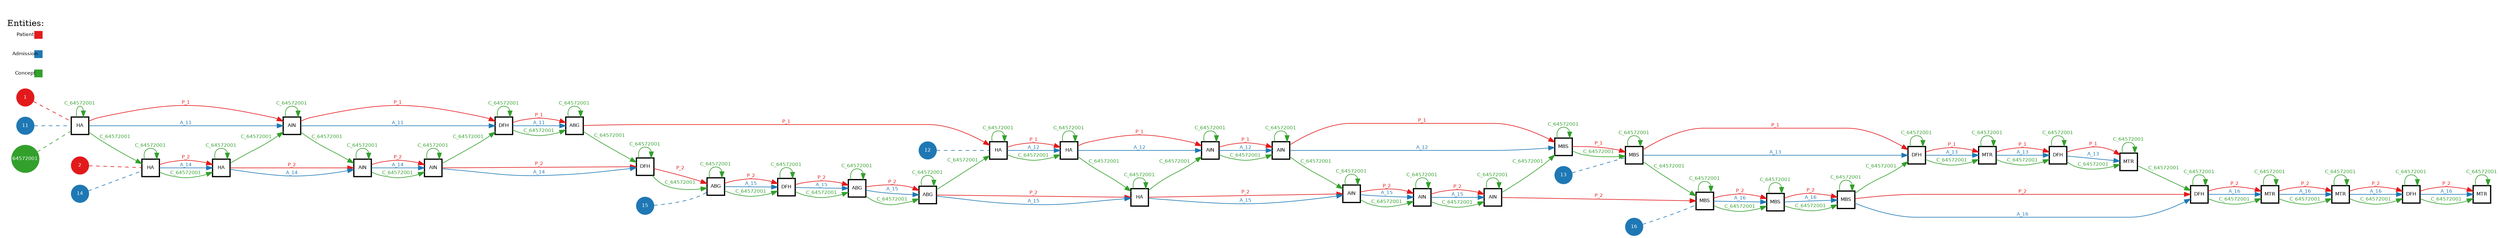 // Query Result
digraph {
	graph [margin=0 rankdir=LR]
	node [fixedsize=false fontname=Helvetica fontsize=8 height=0.4 margin=0 shape=square width=0.4]
	2850 [label=MBS color="#000000" fillcolor="#ffffff" penwidth=2 style=filled]
	2851 [label=DFH color="#000000" fillcolor="#ffffff" penwidth=2 style=filled]
	2850 -> 2851 [label=P_1 color="#e31a1c" fontcolor="#e31a1c" fontname=Helvetica fontsize=8 penwidth=1]
	2834 [label=HA color="#000000" fillcolor="#ffffff" penwidth=2 style=filled]
	2846 [label=HA color="#000000" fillcolor="#ffffff" penwidth=2 style=filled]
	2834 -> 2846 [label=P_1 color="#e31a1c" fontcolor="#e31a1c" fontname=Helvetica fontsize=8 penwidth=1]
	2831 [label=AIN color="#000000" fillcolor="#ffffff" penwidth=2 style=filled]
	2832 [label=DFH color="#000000" fillcolor="#ffffff" penwidth=2 style=filled]
	2831 -> 2832 [label=P_1 color="#e31a1c" fontcolor="#e31a1c" fontname=Helvetica fontsize=8 penwidth=1]
	2847 [label=AIN color="#000000" fillcolor="#ffffff" penwidth=2 style=filled]
	2848 [label=AIN color="#000000" fillcolor="#ffffff" penwidth=2 style=filled]
	2847 -> 2848 [label=P_1 color="#e31a1c" fontcolor="#e31a1c" fontname=Helvetica fontsize=8 penwidth=1]
	2830 [label=HA color="#000000" fillcolor="#ffffff" penwidth=2 style=filled]
	2831 [label=AIN color="#000000" fillcolor="#ffffff" penwidth=2 style=filled]
	2830 -> 2831 [label=P_1 color="#e31a1c" fontcolor="#e31a1c" fontname=Helvetica fontsize=8 penwidth=1]
	2848 [label=AIN color="#000000" fillcolor="#ffffff" penwidth=2 style=filled]
	2849 [label=MBS color="#000000" fillcolor="#ffffff" penwidth=2 style=filled]
	2848 -> 2849 [label=P_1 color="#e31a1c" fontcolor="#e31a1c" fontname=Helvetica fontsize=8 penwidth=1]
	2832 [label=DFH color="#000000" fillcolor="#ffffff" penwidth=2 style=filled]
	2833 [label=ABG color="#000000" fillcolor="#ffffff" penwidth=2 style=filled]
	2832 -> 2833 [label=P_1 color="#e31a1c" fontcolor="#e31a1c" fontname=Helvetica fontsize=8 penwidth=1]
	2851 [label=DFH color="#000000" fillcolor="#ffffff" penwidth=2 style=filled]
	2852 [label=MTR color="#000000" fillcolor="#ffffff" penwidth=2 style=filled]
	2851 -> 2852 [label=P_1 color="#e31a1c" fontcolor="#e31a1c" fontname=Helvetica fontsize=8 penwidth=1]
	2846 [label=HA color="#000000" fillcolor="#ffffff" penwidth=2 style=filled]
	2847 [label=AIN color="#000000" fillcolor="#ffffff" penwidth=2 style=filled]
	2846 -> 2847 [label=P_1 color="#e31a1c" fontcolor="#e31a1c" fontname=Helvetica fontsize=8 penwidth=1]
	2833 [label=ABG color="#000000" fillcolor="#ffffff" penwidth=2 style=filled]
	2834 [label=HA color="#000000" fillcolor="#ffffff" penwidth=2 style=filled]
	2833 -> 2834 [label=P_1 color="#e31a1c" fontcolor="#e31a1c" fontname=Helvetica fontsize=8 penwidth=1]
	2849 [label=MBS color="#000000" fillcolor="#ffffff" penwidth=2 style=filled]
	2850 [label=MBS color="#000000" fillcolor="#ffffff" penwidth=2 style=filled]
	2849 -> 2850 [label=P_1 color="#e31a1c" fontcolor="#e31a1c" fontname=Helvetica fontsize=8 penwidth=1]
	2853 [label=DFH color="#000000" fillcolor="#ffffff" penwidth=2 style=filled]
	2854 [label=MTR color="#000000" fillcolor="#ffffff" penwidth=2 style=filled]
	2853 -> 2854 [label=P_1 color="#e31a1c" fontcolor="#e31a1c" fontname=Helvetica fontsize=8 penwidth=1]
	2852 [label=MTR color="#000000" fillcolor="#ffffff" penwidth=2 style=filled]
	2853 [label=DFH color="#000000" fillcolor="#ffffff" penwidth=2 style=filled]
	2852 -> 2853 [label=P_1 color="#e31a1c" fontcolor="#e31a1c" fontname=Helvetica fontsize=8 penwidth=1]
	node [fixedsize=false fontname=Helvetica fontsize=8 height=0.4 margin=0 shape=square width=0.4]
	2850 [label=MBS color="#000000" fillcolor="#ffffff" penwidth=2 style=filled]
	2834 [label=HA color="#000000" fillcolor="#ffffff" penwidth=2 style=filled]
	2831 [label=AIN color="#000000" fillcolor="#ffffff" penwidth=2 style=filled]
	2847 [label=AIN color="#000000" fillcolor="#ffffff" penwidth=2 style=filled]
	2830 [label=HA color="#000000" fillcolor="#ffffff" penwidth=2 style=filled]
	2848 [label=AIN color="#000000" fillcolor="#ffffff" penwidth=2 style=filled]
	2832 [label=DFH color="#000000" fillcolor="#ffffff" penwidth=2 style=filled]
	2851 [label=DFH color="#000000" fillcolor="#ffffff" penwidth=2 style=filled]
	2854 [label=MTR color="#000000" fillcolor="#ffffff" penwidth=2 style=filled]
	2846 [label=HA color="#000000" fillcolor="#ffffff" penwidth=2 style=filled]
	2833 [label=ABG color="#000000" fillcolor="#ffffff" penwidth=2 style=filled]
	2849 [label=MBS color="#000000" fillcolor="#ffffff" penwidth=2 style=filled]
	2853 [label=DFH color="#000000" fillcolor="#ffffff" penwidth=2 style=filled]
	2852 [label=MTR color="#000000" fillcolor="#ffffff" penwidth=2 style=filled]
	node [fixedsize=false fontname=Helvetica fontsize=8 height=0.4 margin=0 shape=square width=0.4]
	2861 [label=DFH color="#000000" fillcolor="#ffffff" penwidth=2 style=filled]
	2862 [label=ABG color="#000000" fillcolor="#ffffff" penwidth=2 style=filled]
	2861 -> 2862 [label=P_2 color="#e31a1c" fontcolor="#e31a1c" fontname=Helvetica fontsize=8 penwidth=1]
	2873 [label=MTR color="#000000" fillcolor="#ffffff" penwidth=2 style=filled]
	2874 [label=DFH color="#000000" fillcolor="#ffffff" penwidth=2 style=filled]
	2873 -> 2874 [label=P_2 color="#e31a1c" fontcolor="#e31a1c" fontname=Helvetica fontsize=8 penwidth=1]
	2867 [label=AIN color="#000000" fillcolor="#ffffff" penwidth=2 style=filled]
	2868 [label=MBS color="#000000" fillcolor="#ffffff" penwidth=2 style=filled]
	2867 -> 2868 [label=P_2 color="#e31a1c" fontcolor="#e31a1c" fontname=Helvetica fontsize=8 penwidth=1]
	2862 [label=ABG color="#000000" fillcolor="#ffffff" penwidth=2 style=filled]
	2863 [label=ABG color="#000000" fillcolor="#ffffff" penwidth=2 style=filled]
	2862 -> 2863 [label=P_2 color="#e31a1c" fontcolor="#e31a1c" fontname=Helvetica fontsize=8 penwidth=1]
	2858 [label=AIN color="#000000" fillcolor="#ffffff" penwidth=2 style=filled]
	2859 [label=DFH color="#000000" fillcolor="#ffffff" penwidth=2 style=filled]
	2858 -> 2859 [label=P_2 color="#e31a1c" fontcolor="#e31a1c" fontname=Helvetica fontsize=8 penwidth=1]
	2860 [label=ABG color="#000000" fillcolor="#ffffff" penwidth=2 style=filled]
	2861 [label=DFH color="#000000" fillcolor="#ffffff" penwidth=2 style=filled]
	2860 -> 2861 [label=P_2 color="#e31a1c" fontcolor="#e31a1c" fontname=Helvetica fontsize=8 penwidth=1]
	2859 [label=DFH color="#000000" fillcolor="#ffffff" penwidth=2 style=filled]
	2860 [label=ABG color="#000000" fillcolor="#ffffff" penwidth=2 style=filled]
	2859 -> 2860 [label=P_2 color="#e31a1c" fontcolor="#e31a1c" fontname=Helvetica fontsize=8 penwidth=1]
	2857 [label=AIN color="#000000" fillcolor="#ffffff" penwidth=2 style=filled]
	2858 [label=AIN color="#000000" fillcolor="#ffffff" penwidth=2 style=filled]
	2857 -> 2858 [label=P_2 color="#e31a1c" fontcolor="#e31a1c" fontname=Helvetica fontsize=8 penwidth=1]
	2866 [label=AIN color="#000000" fillcolor="#ffffff" penwidth=2 style=filled]
	2867 [label=AIN color="#000000" fillcolor="#ffffff" penwidth=2 style=filled]
	2866 -> 2867 [label=P_2 color="#e31a1c" fontcolor="#e31a1c" fontname=Helvetica fontsize=8 penwidth=1]
	2872 [label=MTR color="#000000" fillcolor="#ffffff" penwidth=2 style=filled]
	2873 [label=MTR color="#000000" fillcolor="#ffffff" penwidth=2 style=filled]
	2872 -> 2873 [label=P_2 color="#e31a1c" fontcolor="#e31a1c" fontname=Helvetica fontsize=8 penwidth=1]
	2868 [label=MBS color="#000000" fillcolor="#ffffff" penwidth=2 style=filled]
	2869 [label=MBS color="#000000" fillcolor="#ffffff" penwidth=2 style=filled]
	2868 -> 2869 [label=P_2 color="#e31a1c" fontcolor="#e31a1c" fontname=Helvetica fontsize=8 penwidth=1]
	2863 [label=ABG color="#000000" fillcolor="#ffffff" penwidth=2 style=filled]
	2864 [label=HA color="#000000" fillcolor="#ffffff" penwidth=2 style=filled]
	2863 -> 2864 [label=P_2 color="#e31a1c" fontcolor="#e31a1c" fontname=Helvetica fontsize=8 penwidth=1]
	2874 [label=DFH color="#000000" fillcolor="#ffffff" penwidth=2 style=filled]
	2875 [label=MTR color="#000000" fillcolor="#ffffff" penwidth=2 style=filled]
	2874 -> 2875 [label=P_2 color="#e31a1c" fontcolor="#e31a1c" fontname=Helvetica fontsize=8 penwidth=1]
	2864 [label=HA color="#000000" fillcolor="#ffffff" penwidth=2 style=filled]
	2865 [label=AIN color="#000000" fillcolor="#ffffff" penwidth=2 style=filled]
	2864 -> 2865 [label=P_2 color="#e31a1c" fontcolor="#e31a1c" fontname=Helvetica fontsize=8 penwidth=1]
	2855 [label=HA color="#000000" fillcolor="#ffffff" penwidth=2 style=filled]
	2856 [label=HA color="#000000" fillcolor="#ffffff" penwidth=2 style=filled]
	2855 -> 2856 [label=P_2 color="#e31a1c" fontcolor="#e31a1c" fontname=Helvetica fontsize=8 penwidth=1]
	2869 [label=MBS color="#000000" fillcolor="#ffffff" penwidth=2 style=filled]
	2870 [label=MBS color="#000000" fillcolor="#ffffff" penwidth=2 style=filled]
	2869 -> 2870 [label=P_2 color="#e31a1c" fontcolor="#e31a1c" fontname=Helvetica fontsize=8 penwidth=1]
	2856 [label=HA color="#000000" fillcolor="#ffffff" penwidth=2 style=filled]
	2857 [label=AIN color="#000000" fillcolor="#ffffff" penwidth=2 style=filled]
	2856 -> 2857 [label=P_2 color="#e31a1c" fontcolor="#e31a1c" fontname=Helvetica fontsize=8 penwidth=1]
	2870 [label=MBS color="#000000" fillcolor="#ffffff" penwidth=2 style=filled]
	2871 [label=DFH color="#000000" fillcolor="#ffffff" penwidth=2 style=filled]
	2870 -> 2871 [label=P_2 color="#e31a1c" fontcolor="#e31a1c" fontname=Helvetica fontsize=8 penwidth=1]
	2871 [label=DFH color="#000000" fillcolor="#ffffff" penwidth=2 style=filled]
	2872 [label=MTR color="#000000" fillcolor="#ffffff" penwidth=2 style=filled]
	2871 -> 2872 [label=P_2 color="#e31a1c" fontcolor="#e31a1c" fontname=Helvetica fontsize=8 penwidth=1]
	2865 [label=AIN color="#000000" fillcolor="#ffffff" penwidth=2 style=filled]
	2866 [label=AIN color="#000000" fillcolor="#ffffff" penwidth=2 style=filled]
	2865 -> 2866 [label=P_2 color="#e31a1c" fontcolor="#e31a1c" fontname=Helvetica fontsize=8 penwidth=1]
	node [fixedsize=false fontname=Helvetica fontsize=8 height=0.4 margin=0 shape=square width=0.4]
	2861 [label=DFH color="#000000" fillcolor="#ffffff" penwidth=2 style=filled]
	2873 [label=MTR color="#000000" fillcolor="#ffffff" penwidth=2 style=filled]
	2867 [label=AIN color="#000000" fillcolor="#ffffff" penwidth=2 style=filled]
	2862 [label=ABG color="#000000" fillcolor="#ffffff" penwidth=2 style=filled]
	2858 [label=AIN color="#000000" fillcolor="#ffffff" penwidth=2 style=filled]
	2860 [label=ABG color="#000000" fillcolor="#ffffff" penwidth=2 style=filled]
	2859 [label=DFH color="#000000" fillcolor="#ffffff" penwidth=2 style=filled]
	2857 [label=AIN color="#000000" fillcolor="#ffffff" penwidth=2 style=filled]
	2866 [label=AIN color="#000000" fillcolor="#ffffff" penwidth=2 style=filled]
	2872 [label=MTR color="#000000" fillcolor="#ffffff" penwidth=2 style=filled]
	2868 [label=MBS color="#000000" fillcolor="#ffffff" penwidth=2 style=filled]
	2863 [label=ABG color="#000000" fillcolor="#ffffff" penwidth=2 style=filled]
	2874 [label=DFH color="#000000" fillcolor="#ffffff" penwidth=2 style=filled]
	2864 [label=HA color="#000000" fillcolor="#ffffff" penwidth=2 style=filled]
	2855 [label=HA color="#000000" fillcolor="#ffffff" penwidth=2 style=filled]
	2869 [label=MBS color="#000000" fillcolor="#ffffff" penwidth=2 style=filled]
	2856 [label=HA color="#000000" fillcolor="#ffffff" penwidth=2 style=filled]
	2870 [label=MBS color="#000000" fillcolor="#ffffff" penwidth=2 style=filled]
	2875 [label=MTR color="#000000" fillcolor="#ffffff" penwidth=2 style=filled]
	2871 [label=DFH color="#000000" fillcolor="#ffffff" penwidth=2 style=filled]
	2865 [label=AIN color="#000000" fillcolor="#ffffff" penwidth=2 style=filled]
	node [fixedsize=false fontname=Helvetica fontsize=8 height=0.4 margin=0 shape=square width=0.4]
	2832 [label=DFH color="#000000" fillcolor="#ffffff" penwidth=2 style=filled]
	2833 [label=ABG color="#000000" fillcolor="#ffffff" penwidth=2 style=filled]
	2832 -> 2833 [label=A_11 color="#1f78b4" fontcolor="#1f78b4" fontname=Helvetica fontsize=8 penwidth=1]
	2830 [label=HA color="#000000" fillcolor="#ffffff" penwidth=2 style=filled]
	2831 [label=AIN color="#000000" fillcolor="#ffffff" penwidth=2 style=filled]
	2830 -> 2831 [label=A_11 color="#1f78b4" fontcolor="#1f78b4" fontname=Helvetica fontsize=8 penwidth=1]
	2831 [label=AIN color="#000000" fillcolor="#ffffff" penwidth=2 style=filled]
	2832 [label=DFH color="#000000" fillcolor="#ffffff" penwidth=2 style=filled]
	2831 -> 2832 [label=A_11 color="#1f78b4" fontcolor="#1f78b4" fontname=Helvetica fontsize=8 penwidth=1]
	node [fixedsize=false fontname=Helvetica fontsize=8 height=0.4 margin=0 shape=square width=0.4]
	2832 [label=DFH color="#000000" fillcolor="#ffffff" penwidth=2 style=filled]
	2830 [label=HA color="#000000" fillcolor="#ffffff" penwidth=2 style=filled]
	2833 [label=ABG color="#000000" fillcolor="#ffffff" penwidth=2 style=filled]
	2831 [label=AIN color="#000000" fillcolor="#ffffff" penwidth=2 style=filled]
	node [fixedsize=false fontname=Helvetica fontsize=8 height=0.4 margin=0 shape=square width=0.4]
	2847 [label=AIN color="#000000" fillcolor="#ffffff" penwidth=2 style=filled]
	2848 [label=AIN color="#000000" fillcolor="#ffffff" penwidth=2 style=filled]
	2847 -> 2848 [label=A_12 color="#1f78b4" fontcolor="#1f78b4" fontname=Helvetica fontsize=8 penwidth=1]
	2834 [label=HA color="#000000" fillcolor="#ffffff" penwidth=2 style=filled]
	2846 [label=HA color="#000000" fillcolor="#ffffff" penwidth=2 style=filled]
	2834 -> 2846 [label=A_12 color="#1f78b4" fontcolor="#1f78b4" fontname=Helvetica fontsize=8 penwidth=1]
	2846 [label=HA color="#000000" fillcolor="#ffffff" penwidth=2 style=filled]
	2847 [label=AIN color="#000000" fillcolor="#ffffff" penwidth=2 style=filled]
	2846 -> 2847 [label=A_12 color="#1f78b4" fontcolor="#1f78b4" fontname=Helvetica fontsize=8 penwidth=1]
	2848 [label=AIN color="#000000" fillcolor="#ffffff" penwidth=2 style=filled]
	2849 [label=MBS color="#000000" fillcolor="#ffffff" penwidth=2 style=filled]
	2848 -> 2849 [label=A_12 color="#1f78b4" fontcolor="#1f78b4" fontname=Helvetica fontsize=8 penwidth=1]
	node [fixedsize=false fontname=Helvetica fontsize=8 height=0.4 margin=0 shape=square width=0.4]
	2847 [label=AIN color="#000000" fillcolor="#ffffff" penwidth=2 style=filled]
	2849 [label=MBS color="#000000" fillcolor="#ffffff" penwidth=2 style=filled]
	2834 [label=HA color="#000000" fillcolor="#ffffff" penwidth=2 style=filled]
	2846 [label=HA color="#000000" fillcolor="#ffffff" penwidth=2 style=filled]
	2848 [label=AIN color="#000000" fillcolor="#ffffff" penwidth=2 style=filled]
	node [fixedsize=false fontname=Helvetica fontsize=8 height=0.4 margin=0 shape=square width=0.4]
	2853 [label=DFH color="#000000" fillcolor="#ffffff" penwidth=2 style=filled]
	2854 [label=MTR color="#000000" fillcolor="#ffffff" penwidth=2 style=filled]
	2853 -> 2854 [label=A_13 color="#1f78b4" fontcolor="#1f78b4" fontname=Helvetica fontsize=8 penwidth=1]
	2850 [label=MBS color="#000000" fillcolor="#ffffff" penwidth=2 style=filled]
	2851 [label=DFH color="#000000" fillcolor="#ffffff" penwidth=2 style=filled]
	2850 -> 2851 [label=A_13 color="#1f78b4" fontcolor="#1f78b4" fontname=Helvetica fontsize=8 penwidth=1]
	2851 [label=DFH color="#000000" fillcolor="#ffffff" penwidth=2 style=filled]
	2852 [label=MTR color="#000000" fillcolor="#ffffff" penwidth=2 style=filled]
	2851 -> 2852 [label=A_13 color="#1f78b4" fontcolor="#1f78b4" fontname=Helvetica fontsize=8 penwidth=1]
	2852 [label=MTR color="#000000" fillcolor="#ffffff" penwidth=2 style=filled]
	2853 [label=DFH color="#000000" fillcolor="#ffffff" penwidth=2 style=filled]
	2852 -> 2853 [label=A_13 color="#1f78b4" fontcolor="#1f78b4" fontname=Helvetica fontsize=8 penwidth=1]
	node [fixedsize=false fontname=Helvetica fontsize=8 height=0.4 margin=0 shape=square width=0.4]
	2853 [label=DFH color="#000000" fillcolor="#ffffff" penwidth=2 style=filled]
	2850 [label=MBS color="#000000" fillcolor="#ffffff" penwidth=2 style=filled]
	2854 [label=MTR color="#000000" fillcolor="#ffffff" penwidth=2 style=filled]
	2851 [label=DFH color="#000000" fillcolor="#ffffff" penwidth=2 style=filled]
	2852 [label=MTR color="#000000" fillcolor="#ffffff" penwidth=2 style=filled]
	node [fixedsize=false fontname=Helvetica fontsize=8 height=0.4 margin=0 shape=square width=0.4]
	2855 [label=HA color="#000000" fillcolor="#ffffff" penwidth=2 style=filled]
	2856 [label=HA color="#000000" fillcolor="#ffffff" penwidth=2 style=filled]
	2855 -> 2856 [label=A_14 color="#1f78b4" fontcolor="#1f78b4" fontname=Helvetica fontsize=8 penwidth=1]
	2858 [label=AIN color="#000000" fillcolor="#ffffff" penwidth=2 style=filled]
	2859 [label=DFH color="#000000" fillcolor="#ffffff" penwidth=2 style=filled]
	2858 -> 2859 [label=A_14 color="#1f78b4" fontcolor="#1f78b4" fontname=Helvetica fontsize=8 penwidth=1]
	2856 [label=HA color="#000000" fillcolor="#ffffff" penwidth=2 style=filled]
	2857 [label=AIN color="#000000" fillcolor="#ffffff" penwidth=2 style=filled]
	2856 -> 2857 [label=A_14 color="#1f78b4" fontcolor="#1f78b4" fontname=Helvetica fontsize=8 penwidth=1]
	2857 [label=AIN color="#000000" fillcolor="#ffffff" penwidth=2 style=filled]
	2858 [label=AIN color="#000000" fillcolor="#ffffff" penwidth=2 style=filled]
	2857 -> 2858 [label=A_14 color="#1f78b4" fontcolor="#1f78b4" fontname=Helvetica fontsize=8 penwidth=1]
	node [fixedsize=false fontname=Helvetica fontsize=8 height=0.4 margin=0 shape=square width=0.4]
	2855 [label=HA color="#000000" fillcolor="#ffffff" penwidth=2 style=filled]
	2859 [label=DFH color="#000000" fillcolor="#ffffff" penwidth=2 style=filled]
	2858 [label=AIN color="#000000" fillcolor="#ffffff" penwidth=2 style=filled]
	2856 [label=HA color="#000000" fillcolor="#ffffff" penwidth=2 style=filled]
	2857 [label=AIN color="#000000" fillcolor="#ffffff" penwidth=2 style=filled]
	node [fixedsize=false fontname=Helvetica fontsize=8 height=0.4 margin=0 shape=square width=0.4]
	2860 [label=ABG color="#000000" fillcolor="#ffffff" penwidth=2 style=filled]
	2861 [label=DFH color="#000000" fillcolor="#ffffff" penwidth=2 style=filled]
	2860 -> 2861 [label=A_15 color="#1f78b4" fontcolor="#1f78b4" fontname=Helvetica fontsize=8 penwidth=1]
	2861 [label=DFH color="#000000" fillcolor="#ffffff" penwidth=2 style=filled]
	2862 [label=ABG color="#000000" fillcolor="#ffffff" penwidth=2 style=filled]
	2861 -> 2862 [label=A_15 color="#1f78b4" fontcolor="#1f78b4" fontname=Helvetica fontsize=8 penwidth=1]
	2862 [label=ABG color="#000000" fillcolor="#ffffff" penwidth=2 style=filled]
	2863 [label=ABG color="#000000" fillcolor="#ffffff" penwidth=2 style=filled]
	2862 -> 2863 [label=A_15 color="#1f78b4" fontcolor="#1f78b4" fontname=Helvetica fontsize=8 penwidth=1]
	2864 [label=HA color="#000000" fillcolor="#ffffff" penwidth=2 style=filled]
	2865 [label=AIN color="#000000" fillcolor="#ffffff" penwidth=2 style=filled]
	2864 -> 2865 [label=A_15 color="#1f78b4" fontcolor="#1f78b4" fontname=Helvetica fontsize=8 penwidth=1]
	2865 [label=AIN color="#000000" fillcolor="#ffffff" penwidth=2 style=filled]
	2866 [label=AIN color="#000000" fillcolor="#ffffff" penwidth=2 style=filled]
	2865 -> 2866 [label=A_15 color="#1f78b4" fontcolor="#1f78b4" fontname=Helvetica fontsize=8 penwidth=1]
	2863 [label=ABG color="#000000" fillcolor="#ffffff" penwidth=2 style=filled]
	2864 [label=HA color="#000000" fillcolor="#ffffff" penwidth=2 style=filled]
	2863 -> 2864 [label=A_15 color="#1f78b4" fontcolor="#1f78b4" fontname=Helvetica fontsize=8 penwidth=1]
	2866 [label=AIN color="#000000" fillcolor="#ffffff" penwidth=2 style=filled]
	2867 [label=AIN color="#000000" fillcolor="#ffffff" penwidth=2 style=filled]
	2866 -> 2867 [label=A_15 color="#1f78b4" fontcolor="#1f78b4" fontname=Helvetica fontsize=8 penwidth=1]
	node [fixedsize=false fontname=Helvetica fontsize=8 height=0.4 margin=0 shape=square width=0.4]
	2860 [label=ABG color="#000000" fillcolor="#ffffff" penwidth=2 style=filled]
	2867 [label=AIN color="#000000" fillcolor="#ffffff" penwidth=2 style=filled]
	2861 [label=DFH color="#000000" fillcolor="#ffffff" penwidth=2 style=filled]
	2862 [label=ABG color="#000000" fillcolor="#ffffff" penwidth=2 style=filled]
	2864 [label=HA color="#000000" fillcolor="#ffffff" penwidth=2 style=filled]
	2865 [label=AIN color="#000000" fillcolor="#ffffff" penwidth=2 style=filled]
	2863 [label=ABG color="#000000" fillcolor="#ffffff" penwidth=2 style=filled]
	2866 [label=AIN color="#000000" fillcolor="#ffffff" penwidth=2 style=filled]
	node [fixedsize=false fontname=Helvetica fontsize=8 height=0.4 margin=0 shape=square width=0.4]
	2869 [label=MBS color="#000000" fillcolor="#ffffff" penwidth=2 style=filled]
	2870 [label=MBS color="#000000" fillcolor="#ffffff" penwidth=2 style=filled]
	2869 -> 2870 [label=A_16 color="#1f78b4" fontcolor="#1f78b4" fontname=Helvetica fontsize=8 penwidth=1]
	2874 [label=DFH color="#000000" fillcolor="#ffffff" penwidth=2 style=filled]
	2875 [label=MTR color="#000000" fillcolor="#ffffff" penwidth=2 style=filled]
	2874 -> 2875 [label=A_16 color="#1f78b4" fontcolor="#1f78b4" fontname=Helvetica fontsize=8 penwidth=1]
	2868 [label=MBS color="#000000" fillcolor="#ffffff" penwidth=2 style=filled]
	2869 [label=MBS color="#000000" fillcolor="#ffffff" penwidth=2 style=filled]
	2868 -> 2869 [label=A_16 color="#1f78b4" fontcolor="#1f78b4" fontname=Helvetica fontsize=8 penwidth=1]
	2873 [label=MTR color="#000000" fillcolor="#ffffff" penwidth=2 style=filled]
	2874 [label=DFH color="#000000" fillcolor="#ffffff" penwidth=2 style=filled]
	2873 -> 2874 [label=A_16 color="#1f78b4" fontcolor="#1f78b4" fontname=Helvetica fontsize=8 penwidth=1]
	2871 [label=DFH color="#000000" fillcolor="#ffffff" penwidth=2 style=filled]
	2872 [label=MTR color="#000000" fillcolor="#ffffff" penwidth=2 style=filled]
	2871 -> 2872 [label=A_16 color="#1f78b4" fontcolor="#1f78b4" fontname=Helvetica fontsize=8 penwidth=1]
	2872 [label=MTR color="#000000" fillcolor="#ffffff" penwidth=2 style=filled]
	2873 [label=MTR color="#000000" fillcolor="#ffffff" penwidth=2 style=filled]
	2872 -> 2873 [label=A_16 color="#1f78b4" fontcolor="#1f78b4" fontname=Helvetica fontsize=8 penwidth=1]
	2870 [label=MBS color="#000000" fillcolor="#ffffff" penwidth=2 style=filled]
	2871 [label=DFH color="#000000" fillcolor="#ffffff" penwidth=2 style=filled]
	2870 -> 2871 [label=A_16 color="#1f78b4" fontcolor="#1f78b4" fontname=Helvetica fontsize=8 penwidth=1]
	node [fixedsize=false fontname=Helvetica fontsize=8 height=0.4 margin=0 shape=square width=0.4]
	2869 [label=MBS color="#000000" fillcolor="#ffffff" penwidth=2 style=filled]
	2875 [label=MTR color="#000000" fillcolor="#ffffff" penwidth=2 style=filled]
	2874 [label=DFH color="#000000" fillcolor="#ffffff" penwidth=2 style=filled]
	2868 [label=MBS color="#000000" fillcolor="#ffffff" penwidth=2 style=filled]
	2873 [label=MTR color="#000000" fillcolor="#ffffff" penwidth=2 style=filled]
	2871 [label=DFH color="#000000" fillcolor="#ffffff" penwidth=2 style=filled]
	2872 [label=MTR color="#000000" fillcolor="#ffffff" penwidth=2 style=filled]
	2870 [label=MBS color="#000000" fillcolor="#ffffff" penwidth=2 style=filled]
	node [fixedsize=false fontname=Helvetica fontsize=8 height=0.4 margin=0 shape=square width=0.4]
	2855 [label=HA color="#000000" fillcolor="#ffffff" penwidth=2 style=filled]
	2856 [label=HA color="#000000" fillcolor="#ffffff" penwidth=2 style=filled]
	2855 -> 2856 [label=C_64572001 color="#33a02c" fontcolor="#33a02c" fontname=Helvetica fontsize=8 penwidth=1]
	2855 [label=HA color="#000000" fillcolor="#ffffff" penwidth=2 style=filled]
	2855 [label=HA color="#000000" fillcolor="#ffffff" penwidth=2 style=filled]
	2855 -> 2855 [label=C_64572001 color="#33a02c" fontcolor="#33a02c" fontname=Helvetica fontsize=8 penwidth=1]
	2854 [label=MTR color="#000000" fillcolor="#ffffff" penwidth=2 style=filled]
	2854 [label=MTR color="#000000" fillcolor="#ffffff" penwidth=2 style=filled]
	2854 -> 2854 [label=C_64572001 color="#33a02c" fontcolor="#33a02c" fontname=Helvetica fontsize=8 penwidth=1]
	2854 [label=MTR color="#000000" fillcolor="#ffffff" penwidth=2 style=filled]
	2871 [label=DFH color="#000000" fillcolor="#ffffff" penwidth=2 style=filled]
	2854 -> 2871 [label=C_64572001 color="#33a02c" fontcolor="#33a02c" fontname=Helvetica fontsize=8 penwidth=1]
	2872 [label=MTR color="#000000" fillcolor="#ffffff" penwidth=2 style=filled]
	2873 [label=MTR color="#000000" fillcolor="#ffffff" penwidth=2 style=filled]
	2872 -> 2873 [label=C_64572001 color="#33a02c" fontcolor="#33a02c" fontname=Helvetica fontsize=8 penwidth=1]
	2872 [label=MTR color="#000000" fillcolor="#ffffff" penwidth=2 style=filled]
	2872 [label=MTR color="#000000" fillcolor="#ffffff" penwidth=2 style=filled]
	2872 -> 2872 [label=C_64572001 color="#33a02c" fontcolor="#33a02c" fontname=Helvetica fontsize=8 penwidth=1]
	2875 [label=MTR color="#000000" fillcolor="#ffffff" penwidth=2 style=filled]
	2875 [label=MTR color="#000000" fillcolor="#ffffff" penwidth=2 style=filled]
	2875 -> 2875 [label=C_64572001 color="#33a02c" fontcolor="#33a02c" fontname=Helvetica fontsize=8 penwidth=1]
	2873 [label=MTR color="#000000" fillcolor="#ffffff" penwidth=2 style=filled]
	2873 [label=MTR color="#000000" fillcolor="#ffffff" penwidth=2 style=filled]
	2873 -> 2873 [label=C_64572001 color="#33a02c" fontcolor="#33a02c" fontname=Helvetica fontsize=8 penwidth=1]
	2873 [label=MTR color="#000000" fillcolor="#ffffff" penwidth=2 style=filled]
	2874 [label=DFH color="#000000" fillcolor="#ffffff" penwidth=2 style=filled]
	2873 -> 2874 [label=C_64572001 color="#33a02c" fontcolor="#33a02c" fontname=Helvetica fontsize=8 penwidth=1]
	2852 [label=MTR color="#000000" fillcolor="#ffffff" penwidth=2 style=filled]
	2852 [label=MTR color="#000000" fillcolor="#ffffff" penwidth=2 style=filled]
	2852 -> 2852 [label=C_64572001 color="#33a02c" fontcolor="#33a02c" fontname=Helvetica fontsize=8 penwidth=1]
	2852 [label=MTR color="#000000" fillcolor="#ffffff" penwidth=2 style=filled]
	2853 [label=DFH color="#000000" fillcolor="#ffffff" penwidth=2 style=filled]
	2852 -> 2853 [label=C_64572001 color="#33a02c" fontcolor="#33a02c" fontname=Helvetica fontsize=8 penwidth=1]
	2874 [label=DFH color="#000000" fillcolor="#ffffff" penwidth=2 style=filled]
	2875 [label=MTR color="#000000" fillcolor="#ffffff" penwidth=2 style=filled]
	2874 -> 2875 [label=C_64572001 color="#33a02c" fontcolor="#33a02c" fontname=Helvetica fontsize=8 penwidth=1]
	2874 [label=DFH color="#000000" fillcolor="#ffffff" penwidth=2 style=filled]
	2874 [label=DFH color="#000000" fillcolor="#ffffff" penwidth=2 style=filled]
	2874 -> 2874 [label=C_64572001 color="#33a02c" fontcolor="#33a02c" fontname=Helvetica fontsize=8 penwidth=1]
	2871 [label=DFH color="#000000" fillcolor="#ffffff" penwidth=2 style=filled]
	2872 [label=MTR color="#000000" fillcolor="#ffffff" penwidth=2 style=filled]
	2871 -> 2872 [label=C_64572001 color="#33a02c" fontcolor="#33a02c" fontname=Helvetica fontsize=8 penwidth=1]
	2871 [label=DFH color="#000000" fillcolor="#ffffff" penwidth=2 style=filled]
	2871 [label=DFH color="#000000" fillcolor="#ffffff" penwidth=2 style=filled]
	2871 -> 2871 [label=C_64572001 color="#33a02c" fontcolor="#33a02c" fontname=Helvetica fontsize=8 penwidth=1]
	2853 [label=DFH color="#000000" fillcolor="#ffffff" penwidth=2 style=filled]
	2854 [label=MTR color="#000000" fillcolor="#ffffff" penwidth=2 style=filled]
	2853 -> 2854 [label=C_64572001 color="#33a02c" fontcolor="#33a02c" fontname=Helvetica fontsize=8 penwidth=1]
	2853 [label=DFH color="#000000" fillcolor="#ffffff" penwidth=2 style=filled]
	2853 [label=DFH color="#000000" fillcolor="#ffffff" penwidth=2 style=filled]
	2853 -> 2853 [label=C_64572001 color="#33a02c" fontcolor="#33a02c" fontname=Helvetica fontsize=8 penwidth=1]
	2851 [label=DFH color="#000000" fillcolor="#ffffff" penwidth=2 style=filled]
	2852 [label=MTR color="#000000" fillcolor="#ffffff" penwidth=2 style=filled]
	2851 -> 2852 [label=C_64572001 color="#33a02c" fontcolor="#33a02c" fontname=Helvetica fontsize=8 penwidth=1]
	2851 [label=DFH color="#000000" fillcolor="#ffffff" penwidth=2 style=filled]
	2851 [label=DFH color="#000000" fillcolor="#ffffff" penwidth=2 style=filled]
	2851 -> 2851 [label=C_64572001 color="#33a02c" fontcolor="#33a02c" fontname=Helvetica fontsize=8 penwidth=1]
	2869 [label=MBS color="#000000" fillcolor="#ffffff" penwidth=2 style=filled]
	2870 [label=MBS color="#000000" fillcolor="#ffffff" penwidth=2 style=filled]
	2869 -> 2870 [label=C_64572001 color="#33a02c" fontcolor="#33a02c" fontname=Helvetica fontsize=8 penwidth=1]
	2869 [label=MBS color="#000000" fillcolor="#ffffff" penwidth=2 style=filled]
	2869 [label=MBS color="#000000" fillcolor="#ffffff" penwidth=2 style=filled]
	2869 -> 2869 [label=C_64572001 color="#33a02c" fontcolor="#33a02c" fontname=Helvetica fontsize=8 penwidth=1]
	2850 [label=MBS color="#000000" fillcolor="#ffffff" penwidth=2 style=filled]
	2868 [label=MBS color="#000000" fillcolor="#ffffff" penwidth=2 style=filled]
	2850 -> 2868 [label=C_64572001 color="#33a02c" fontcolor="#33a02c" fontname=Helvetica fontsize=8 penwidth=1]
	2850 [label=MBS color="#000000" fillcolor="#ffffff" penwidth=2 style=filled]
	2850 [label=MBS color="#000000" fillcolor="#ffffff" penwidth=2 style=filled]
	2850 -> 2850 [label=C_64572001 color="#33a02c" fontcolor="#33a02c" fontname=Helvetica fontsize=8 penwidth=1]
	2849 [label=MBS color="#000000" fillcolor="#ffffff" penwidth=2 style=filled]
	2850 [label=MBS color="#000000" fillcolor="#ffffff" penwidth=2 style=filled]
	2849 -> 2850 [label=C_64572001 color="#33a02c" fontcolor="#33a02c" fontname=Helvetica fontsize=8 penwidth=1]
	2849 [label=MBS color="#000000" fillcolor="#ffffff" penwidth=2 style=filled]
	2849 [label=MBS color="#000000" fillcolor="#ffffff" penwidth=2 style=filled]
	2849 -> 2849 [label=C_64572001 color="#33a02c" fontcolor="#33a02c" fontname=Helvetica fontsize=8 penwidth=1]
	2870 [label=MBS color="#000000" fillcolor="#ffffff" penwidth=2 style=filled]
	2851 [label=DFH color="#000000" fillcolor="#ffffff" penwidth=2 style=filled]
	2870 -> 2851 [label=C_64572001 color="#33a02c" fontcolor="#33a02c" fontname=Helvetica fontsize=8 penwidth=1]
	2870 [label=MBS color="#000000" fillcolor="#ffffff" penwidth=2 style=filled]
	2870 [label=MBS color="#000000" fillcolor="#ffffff" penwidth=2 style=filled]
	2870 -> 2870 [label=C_64572001 color="#33a02c" fontcolor="#33a02c" fontname=Helvetica fontsize=8 penwidth=1]
	2868 [label=MBS color="#000000" fillcolor="#ffffff" penwidth=2 style=filled]
	2869 [label=MBS color="#000000" fillcolor="#ffffff" penwidth=2 style=filled]
	2868 -> 2869 [label=C_64572001 color="#33a02c" fontcolor="#33a02c" fontname=Helvetica fontsize=8 penwidth=1]
	2868 [label=MBS color="#000000" fillcolor="#ffffff" penwidth=2 style=filled]
	2868 [label=MBS color="#000000" fillcolor="#ffffff" penwidth=2 style=filled]
	2868 -> 2868 [label=C_64572001 color="#33a02c" fontcolor="#33a02c" fontname=Helvetica fontsize=8 penwidth=1]
	2867 [label=AIN color="#000000" fillcolor="#ffffff" penwidth=2 style=filled]
	2849 [label=MBS color="#000000" fillcolor="#ffffff" penwidth=2 style=filled]
	2867 -> 2849 [label=C_64572001 color="#33a02c" fontcolor="#33a02c" fontname=Helvetica fontsize=8 penwidth=1]
	2867 [label=AIN color="#000000" fillcolor="#ffffff" penwidth=2 style=filled]
	2867 [label=AIN color="#000000" fillcolor="#ffffff" penwidth=2 style=filled]
	2867 -> 2867 [label=C_64572001 color="#33a02c" fontcolor="#33a02c" fontname=Helvetica fontsize=8 penwidth=1]
	2848 [label=AIN color="#000000" fillcolor="#ffffff" penwidth=2 style=filled]
	2865 [label=AIN color="#000000" fillcolor="#ffffff" penwidth=2 style=filled]
	2848 -> 2865 [label=C_64572001 color="#33a02c" fontcolor="#33a02c" fontname=Helvetica fontsize=8 penwidth=1]
	2848 [label=AIN color="#000000" fillcolor="#ffffff" penwidth=2 style=filled]
	2848 [label=AIN color="#000000" fillcolor="#ffffff" penwidth=2 style=filled]
	2848 -> 2848 [label=C_64572001 color="#33a02c" fontcolor="#33a02c" fontname=Helvetica fontsize=8 penwidth=1]
	2847 [label=AIN color="#000000" fillcolor="#ffffff" penwidth=2 style=filled]
	2848 [label=AIN color="#000000" fillcolor="#ffffff" penwidth=2 style=filled]
	2847 -> 2848 [label=C_64572001 color="#33a02c" fontcolor="#33a02c" fontname=Helvetica fontsize=8 penwidth=1]
	2847 [label=AIN color="#000000" fillcolor="#ffffff" penwidth=2 style=filled]
	2847 [label=AIN color="#000000" fillcolor="#ffffff" penwidth=2 style=filled]
	2847 -> 2847 [label=C_64572001 color="#33a02c" fontcolor="#33a02c" fontname=Helvetica fontsize=8 penwidth=1]
	2866 [label=AIN color="#000000" fillcolor="#ffffff" penwidth=2 style=filled]
	2867 [label=AIN color="#000000" fillcolor="#ffffff" penwidth=2 style=filled]
	2866 -> 2867 [label=C_64572001 color="#33a02c" fontcolor="#33a02c" fontname=Helvetica fontsize=8 penwidth=1]
	2866 [label=AIN color="#000000" fillcolor="#ffffff" penwidth=2 style=filled]
	2866 [label=AIN color="#000000" fillcolor="#ffffff" penwidth=2 style=filled]
	2866 -> 2866 [label=C_64572001 color="#33a02c" fontcolor="#33a02c" fontname=Helvetica fontsize=8 penwidth=1]
	2865 [label=AIN color="#000000" fillcolor="#ffffff" penwidth=2 style=filled]
	2866 [label=AIN color="#000000" fillcolor="#ffffff" penwidth=2 style=filled]
	2865 -> 2866 [label=C_64572001 color="#33a02c" fontcolor="#33a02c" fontname=Helvetica fontsize=8 penwidth=1]
	2865 [label=AIN color="#000000" fillcolor="#ffffff" penwidth=2 style=filled]
	2865 [label=AIN color="#000000" fillcolor="#ffffff" penwidth=2 style=filled]
	2865 -> 2865 [label=C_64572001 color="#33a02c" fontcolor="#33a02c" fontname=Helvetica fontsize=8 penwidth=1]
	2834 [label=HA color="#000000" fillcolor="#ffffff" penwidth=2 style=filled]
	2846 [label=HA color="#000000" fillcolor="#ffffff" penwidth=2 style=filled]
	2834 -> 2846 [label=C_64572001 color="#33a02c" fontcolor="#33a02c" fontname=Helvetica fontsize=8 penwidth=1]
	2834 [label=HA color="#000000" fillcolor="#ffffff" penwidth=2 style=filled]
	2834 [label=HA color="#000000" fillcolor="#ffffff" penwidth=2 style=filled]
	2834 -> 2834 [label=C_64572001 color="#33a02c" fontcolor="#33a02c" fontname=Helvetica fontsize=8 penwidth=1]
	2864 [label=HA color="#000000" fillcolor="#ffffff" penwidth=2 style=filled]
	2847 [label=AIN color="#000000" fillcolor="#ffffff" penwidth=2 style=filled]
	2864 -> 2847 [label=C_64572001 color="#33a02c" fontcolor="#33a02c" fontname=Helvetica fontsize=8 penwidth=1]
	2864 [label=HA color="#000000" fillcolor="#ffffff" penwidth=2 style=filled]
	2864 [label=HA color="#000000" fillcolor="#ffffff" penwidth=2 style=filled]
	2864 -> 2864 [label=C_64572001 color="#33a02c" fontcolor="#33a02c" fontname=Helvetica fontsize=8 penwidth=1]
	2846 [label=HA color="#000000" fillcolor="#ffffff" penwidth=2 style=filled]
	2864 [label=HA color="#000000" fillcolor="#ffffff" penwidth=2 style=filled]
	2846 -> 2864 [label=C_64572001 color="#33a02c" fontcolor="#33a02c" fontname=Helvetica fontsize=8 penwidth=1]
	2846 [label=HA color="#000000" fillcolor="#ffffff" penwidth=2 style=filled]
	2846 [label=HA color="#000000" fillcolor="#ffffff" penwidth=2 style=filled]
	2846 -> 2846 [label=C_64572001 color="#33a02c" fontcolor="#33a02c" fontname=Helvetica fontsize=8 penwidth=1]
	2863 [label=ABG color="#000000" fillcolor="#ffffff" penwidth=2 style=filled]
	2834 [label=HA color="#000000" fillcolor="#ffffff" penwidth=2 style=filled]
	2863 -> 2834 [label=C_64572001 color="#33a02c" fontcolor="#33a02c" fontname=Helvetica fontsize=8 penwidth=1]
	2863 [label=ABG color="#000000" fillcolor="#ffffff" penwidth=2 style=filled]
	2863 [label=ABG color="#000000" fillcolor="#ffffff" penwidth=2 style=filled]
	2863 -> 2863 [label=C_64572001 color="#33a02c" fontcolor="#33a02c" fontname=Helvetica fontsize=8 penwidth=1]
	2862 [label=ABG color="#000000" fillcolor="#ffffff" penwidth=2 style=filled]
	2863 [label=ABG color="#000000" fillcolor="#ffffff" penwidth=2 style=filled]
	2862 -> 2863 [label=C_64572001 color="#33a02c" fontcolor="#33a02c" fontname=Helvetica fontsize=8 penwidth=1]
	2862 [label=ABG color="#000000" fillcolor="#ffffff" penwidth=2 style=filled]
	2862 [label=ABG color="#000000" fillcolor="#ffffff" penwidth=2 style=filled]
	2862 -> 2862 [label=C_64572001 color="#33a02c" fontcolor="#33a02c" fontname=Helvetica fontsize=8 penwidth=1]
	2833 [label=ABG color="#000000" fillcolor="#ffffff" penwidth=2 style=filled]
	2833 [label=ABG color="#000000" fillcolor="#ffffff" penwidth=2 style=filled]
	2833 -> 2833 [label=C_64572001 color="#33a02c" fontcolor="#33a02c" fontname=Helvetica fontsize=8 penwidth=1]
	2833 [label=ABG color="#000000" fillcolor="#ffffff" penwidth=2 style=filled]
	2859 [label=DFH color="#000000" fillcolor="#ffffff" penwidth=2 style=filled]
	2833 -> 2859 [label=C_64572001 color="#33a02c" fontcolor="#33a02c" fontname=Helvetica fontsize=8 penwidth=1]
	2860 [label=ABG color="#000000" fillcolor="#ffffff" penwidth=2 style=filled]
	2860 [label=ABG color="#000000" fillcolor="#ffffff" penwidth=2 style=filled]
	2860 -> 2860 [label=C_64572001 color="#33a02c" fontcolor="#33a02c" fontname=Helvetica fontsize=8 penwidth=1]
	2860 [label=ABG color="#000000" fillcolor="#ffffff" penwidth=2 style=filled]
	2861 [label=DFH color="#000000" fillcolor="#ffffff" penwidth=2 style=filled]
	2860 -> 2861 [label=C_64572001 color="#33a02c" fontcolor="#33a02c" fontname=Helvetica fontsize=8 penwidth=1]
	2859 [label=DFH color="#000000" fillcolor="#ffffff" penwidth=2 style=filled]
	2860 [label=ABG color="#000000" fillcolor="#ffffff" penwidth=2 style=filled]
	2859 -> 2860 [label=C_64572001 color="#33a02c" fontcolor="#33a02c" fontname=Helvetica fontsize=8 penwidth=1]
	2859 [label=DFH color="#000000" fillcolor="#ffffff" penwidth=2 style=filled]
	2859 [label=DFH color="#000000" fillcolor="#ffffff" penwidth=2 style=filled]
	2859 -> 2859 [label=C_64572001 color="#33a02c" fontcolor="#33a02c" fontname=Helvetica fontsize=8 penwidth=1]
	2861 [label=DFH color="#000000" fillcolor="#ffffff" penwidth=2 style=filled]
	2862 [label=ABG color="#000000" fillcolor="#ffffff" penwidth=2 style=filled]
	2861 -> 2862 [label=C_64572001 color="#33a02c" fontcolor="#33a02c" fontname=Helvetica fontsize=8 penwidth=1]
	2861 [label=DFH color="#000000" fillcolor="#ffffff" penwidth=2 style=filled]
	2861 [label=DFH color="#000000" fillcolor="#ffffff" penwidth=2 style=filled]
	2861 -> 2861 [label=C_64572001 color="#33a02c" fontcolor="#33a02c" fontname=Helvetica fontsize=8 penwidth=1]
	2832 [label=DFH color="#000000" fillcolor="#ffffff" penwidth=2 style=filled]
	2833 [label=ABG color="#000000" fillcolor="#ffffff" penwidth=2 style=filled]
	2832 -> 2833 [label=C_64572001 color="#33a02c" fontcolor="#33a02c" fontname=Helvetica fontsize=8 penwidth=1]
	2832 [label=DFH color="#000000" fillcolor="#ffffff" penwidth=2 style=filled]
	2832 [label=DFH color="#000000" fillcolor="#ffffff" penwidth=2 style=filled]
	2832 -> 2832 [label=C_64572001 color="#33a02c" fontcolor="#33a02c" fontname=Helvetica fontsize=8 penwidth=1]
	2857 [label=AIN color="#000000" fillcolor="#ffffff" penwidth=2 style=filled]
	2858 [label=AIN color="#000000" fillcolor="#ffffff" penwidth=2 style=filled]
	2857 -> 2858 [label=C_64572001 color="#33a02c" fontcolor="#33a02c" fontname=Helvetica fontsize=8 penwidth=1]
	2857 [label=AIN color="#000000" fillcolor="#ffffff" penwidth=2 style=filled]
	2857 [label=AIN color="#000000" fillcolor="#ffffff" penwidth=2 style=filled]
	2857 -> 2857 [label=C_64572001 color="#33a02c" fontcolor="#33a02c" fontname=Helvetica fontsize=8 penwidth=1]
	2831 [label=AIN color="#000000" fillcolor="#ffffff" penwidth=2 style=filled]
	2857 [label=AIN color="#000000" fillcolor="#ffffff" penwidth=2 style=filled]
	2831 -> 2857 [label=C_64572001 color="#33a02c" fontcolor="#33a02c" fontname=Helvetica fontsize=8 penwidth=1]
	2831 [label=AIN color="#000000" fillcolor="#ffffff" penwidth=2 style=filled]
	2831 [label=AIN color="#000000" fillcolor="#ffffff" penwidth=2 style=filled]
	2831 -> 2831 [label=C_64572001 color="#33a02c" fontcolor="#33a02c" fontname=Helvetica fontsize=8 penwidth=1]
	2858 [label=AIN color="#000000" fillcolor="#ffffff" penwidth=2 style=filled]
	2832 [label=DFH color="#000000" fillcolor="#ffffff" penwidth=2 style=filled]
	2858 -> 2832 [label=C_64572001 color="#33a02c" fontcolor="#33a02c" fontname=Helvetica fontsize=8 penwidth=1]
	2858 [label=AIN color="#000000" fillcolor="#ffffff" penwidth=2 style=filled]
	2858 [label=AIN color="#000000" fillcolor="#ffffff" penwidth=2 style=filled]
	2858 -> 2858 [label=C_64572001 color="#33a02c" fontcolor="#33a02c" fontname=Helvetica fontsize=8 penwidth=1]
	2856 [label=HA color="#000000" fillcolor="#ffffff" penwidth=2 style=filled]
	2831 [label=AIN color="#000000" fillcolor="#ffffff" penwidth=2 style=filled]
	2856 -> 2831 [label=C_64572001 color="#33a02c" fontcolor="#33a02c" fontname=Helvetica fontsize=8 penwidth=1]
	2856 [label=HA color="#000000" fillcolor="#ffffff" penwidth=2 style=filled]
	2856 [label=HA color="#000000" fillcolor="#ffffff" penwidth=2 style=filled]
	2856 -> 2856 [label=C_64572001 color="#33a02c" fontcolor="#33a02c" fontname=Helvetica fontsize=8 penwidth=1]
	2830 [label=HA color="#000000" fillcolor="#ffffff" penwidth=2 style=filled]
	2855 [label=HA color="#000000" fillcolor="#ffffff" penwidth=2 style=filled]
	2830 -> 2855 [label=C_64572001 color="#33a02c" fontcolor="#33a02c" fontname=Helvetica fontsize=8 penwidth=1]
	2830 [label=HA color="#000000" fillcolor="#ffffff" penwidth=2 style=filled]
	2830 [label=HA color="#000000" fillcolor="#ffffff" penwidth=2 style=filled]
	2830 -> 2830 [label=C_64572001 color="#33a02c" fontcolor="#33a02c" fontname=Helvetica fontsize=8 penwidth=1]
	node [fixedsize=false fontname=Helvetica fontsize=8 height=0.4 margin=0 shape=square width=0.4]
	2855 [label=HA color="#000000" fillcolor="#ffffff" penwidth=2 style=filled]
	2854 [label=MTR color="#000000" fillcolor="#ffffff" penwidth=2 style=filled]
	2872 [label=MTR color="#000000" fillcolor="#ffffff" penwidth=2 style=filled]
	2875 [label=MTR color="#000000" fillcolor="#ffffff" penwidth=2 style=filled]
	2873 [label=MTR color="#000000" fillcolor="#ffffff" penwidth=2 style=filled]
	2852 [label=MTR color="#000000" fillcolor="#ffffff" penwidth=2 style=filled]
	2874 [label=DFH color="#000000" fillcolor="#ffffff" penwidth=2 style=filled]
	2871 [label=DFH color="#000000" fillcolor="#ffffff" penwidth=2 style=filled]
	2853 [label=DFH color="#000000" fillcolor="#ffffff" penwidth=2 style=filled]
	2851 [label=DFH color="#000000" fillcolor="#ffffff" penwidth=2 style=filled]
	2869 [label=MBS color="#000000" fillcolor="#ffffff" penwidth=2 style=filled]
	2850 [label=MBS color="#000000" fillcolor="#ffffff" penwidth=2 style=filled]
	2849 [label=MBS color="#000000" fillcolor="#ffffff" penwidth=2 style=filled]
	2870 [label=MBS color="#000000" fillcolor="#ffffff" penwidth=2 style=filled]
	2868 [label=MBS color="#000000" fillcolor="#ffffff" penwidth=2 style=filled]
	2867 [label=AIN color="#000000" fillcolor="#ffffff" penwidth=2 style=filled]
	2848 [label=AIN color="#000000" fillcolor="#ffffff" penwidth=2 style=filled]
	2847 [label=AIN color="#000000" fillcolor="#ffffff" penwidth=2 style=filled]
	2866 [label=AIN color="#000000" fillcolor="#ffffff" penwidth=2 style=filled]
	2865 [label=AIN color="#000000" fillcolor="#ffffff" penwidth=2 style=filled]
	2834 [label=HA color="#000000" fillcolor="#ffffff" penwidth=2 style=filled]
	2864 [label=HA color="#000000" fillcolor="#ffffff" penwidth=2 style=filled]
	2846 [label=HA color="#000000" fillcolor="#ffffff" penwidth=2 style=filled]
	2863 [label=ABG color="#000000" fillcolor="#ffffff" penwidth=2 style=filled]
	2862 [label=ABG color="#000000" fillcolor="#ffffff" penwidth=2 style=filled]
	2833 [label=ABG color="#000000" fillcolor="#ffffff" penwidth=2 style=filled]
	2860 [label=ABG color="#000000" fillcolor="#ffffff" penwidth=2 style=filled]
	2859 [label=DFH color="#000000" fillcolor="#ffffff" penwidth=2 style=filled]
	2861 [label=DFH color="#000000" fillcolor="#ffffff" penwidth=2 style=filled]
	2832 [label=DFH color="#000000" fillcolor="#ffffff" penwidth=2 style=filled]
	2857 [label=AIN color="#000000" fillcolor="#ffffff" penwidth=2 style=filled]
	2831 [label=AIN color="#000000" fillcolor="#ffffff" penwidth=2 style=filled]
	2858 [label=AIN color="#000000" fillcolor="#ffffff" penwidth=2 style=filled]
	2856 [label=HA color="#000000" fillcolor="#ffffff" penwidth=2 style=filled]
	2830 [label=HA color="#000000" fillcolor="#ffffff" penwidth=2 style=filled]
	node [fixedsize=false fontname=Helvetica fontsize=8 height=0.4 margin=0 shape=circle width=0.4]
	2876 [label=1 color="#e31a1c" fillcolor="#e31a1c" fontcolor="#ffffff" style=filled]
	2876 -> 2830 [arrowhead=none color="#e31a1c" style=dashed]
	node [fixedsize=false fontname=Helvetica fontsize=8 height=0.4 margin=0 shape=circle width=0.4]
	2877 [label=2 color="#e31a1c" fillcolor="#e31a1c" fontcolor="#ffffff" style=filled]
	2877 -> 2855 [arrowhead=none color="#e31a1c" style=dashed]
	node [fixedsize=false fontname=Helvetica fontsize=8 height=0.4 margin=0 shape=circle width=0.4]
	2878 [label=11 color="#1f78b4" fillcolor="#1f78b4" fontcolor="#ffffff" style=filled]
	2878 -> 2830 [arrowhead=none color="#1f78b4" style=dashed]
	node [fixedsize=false fontname=Helvetica fontsize=8 height=0.4 margin=0 shape=circle width=0.4]
	2879 [label=12 color="#1f78b4" fillcolor="#1f78b4" fontcolor="#ffffff" style=filled]
	2879 -> 2834 [arrowhead=none color="#1f78b4" style=dashed]
	node [fixedsize=false fontname=Helvetica fontsize=8 height=0.4 margin=0 shape=circle width=0.4]
	2880 [label=13 color="#1f78b4" fillcolor="#1f78b4" fontcolor="#ffffff" style=filled]
	2880 -> 2850 [arrowhead=none color="#1f78b4" style=dashed]
	node [fixedsize=false fontname=Helvetica fontsize=8 height=0.4 margin=0 shape=circle width=0.4]
	2881 [label=14 color="#1f78b4" fillcolor="#1f78b4" fontcolor="#ffffff" style=filled]
	2881 -> 2855 [arrowhead=none color="#1f78b4" style=dashed]
	node [fixedsize=false fontname=Helvetica fontsize=8 height=0.4 margin=0 shape=circle width=0.4]
	2882 [label=15 color="#1f78b4" fillcolor="#1f78b4" fontcolor="#ffffff" style=filled]
	2882 -> 2860 [arrowhead=none color="#1f78b4" style=dashed]
	node [fixedsize=false fontname=Helvetica fontsize=8 height=0.4 margin=0 shape=circle width=0.4]
	2883 [label=16 color="#1f78b4" fillcolor="#1f78b4" fontcolor="#ffffff" style=filled]
	2883 -> 2868 [arrowhead=none color="#1f78b4" style=dashed]
	node [fixedsize=false fontname=Helvetica fontsize=8 height=0.4 margin=0 shape=circle width=0.4]
	4020 [label=64572001 color="#33a02c" fillcolor="#33a02c" fontcolor="#ffffff" style=filled]
	4020 -> 2830 [arrowhead=none color="#33a02c" style=dashed]
	// name2
	subgraph cluster_0 {
		node [fixedsize=True fontname=Helvetica fontsize=8 height=0.2 margin=0 shape=rectangle width=0.8]
		color="#ffffff" style=filled
		label="
Entities:"
		100000 [label=Patient color="#ffffff" fillcolor="#ffffff:#ffffff:#ffffff:#e31a1c" fontcolor="#000000" style=striped]
	}
	// name2
	subgraph cluster_0 {
		node [fixedsize=True fontname=Helvetica fontsize=8 height=0.2 margin=0 shape=rectangle width=0.8]
		color="#ffffff" style=filled
		label="
Entities:"
		100001 [label=Admission color="#ffffff" fillcolor="#ffffff:#ffffff:#ffffff:#1f78b4" fontcolor="#000000" style=striped]
	}
	// name2
	subgraph cluster_0 {
		node [fixedsize=True fontname=Helvetica fontsize=8 height=0.2 margin=0 shape=rectangle width=0.8]
		color="#ffffff" style=filled
		label="
Entities:"
		100002 [label=Concept color="#ffffff" fillcolor="#ffffff:#ffffff:#ffffff:#33a02c" fontcolor="#000000" style=striped]
	}
}

